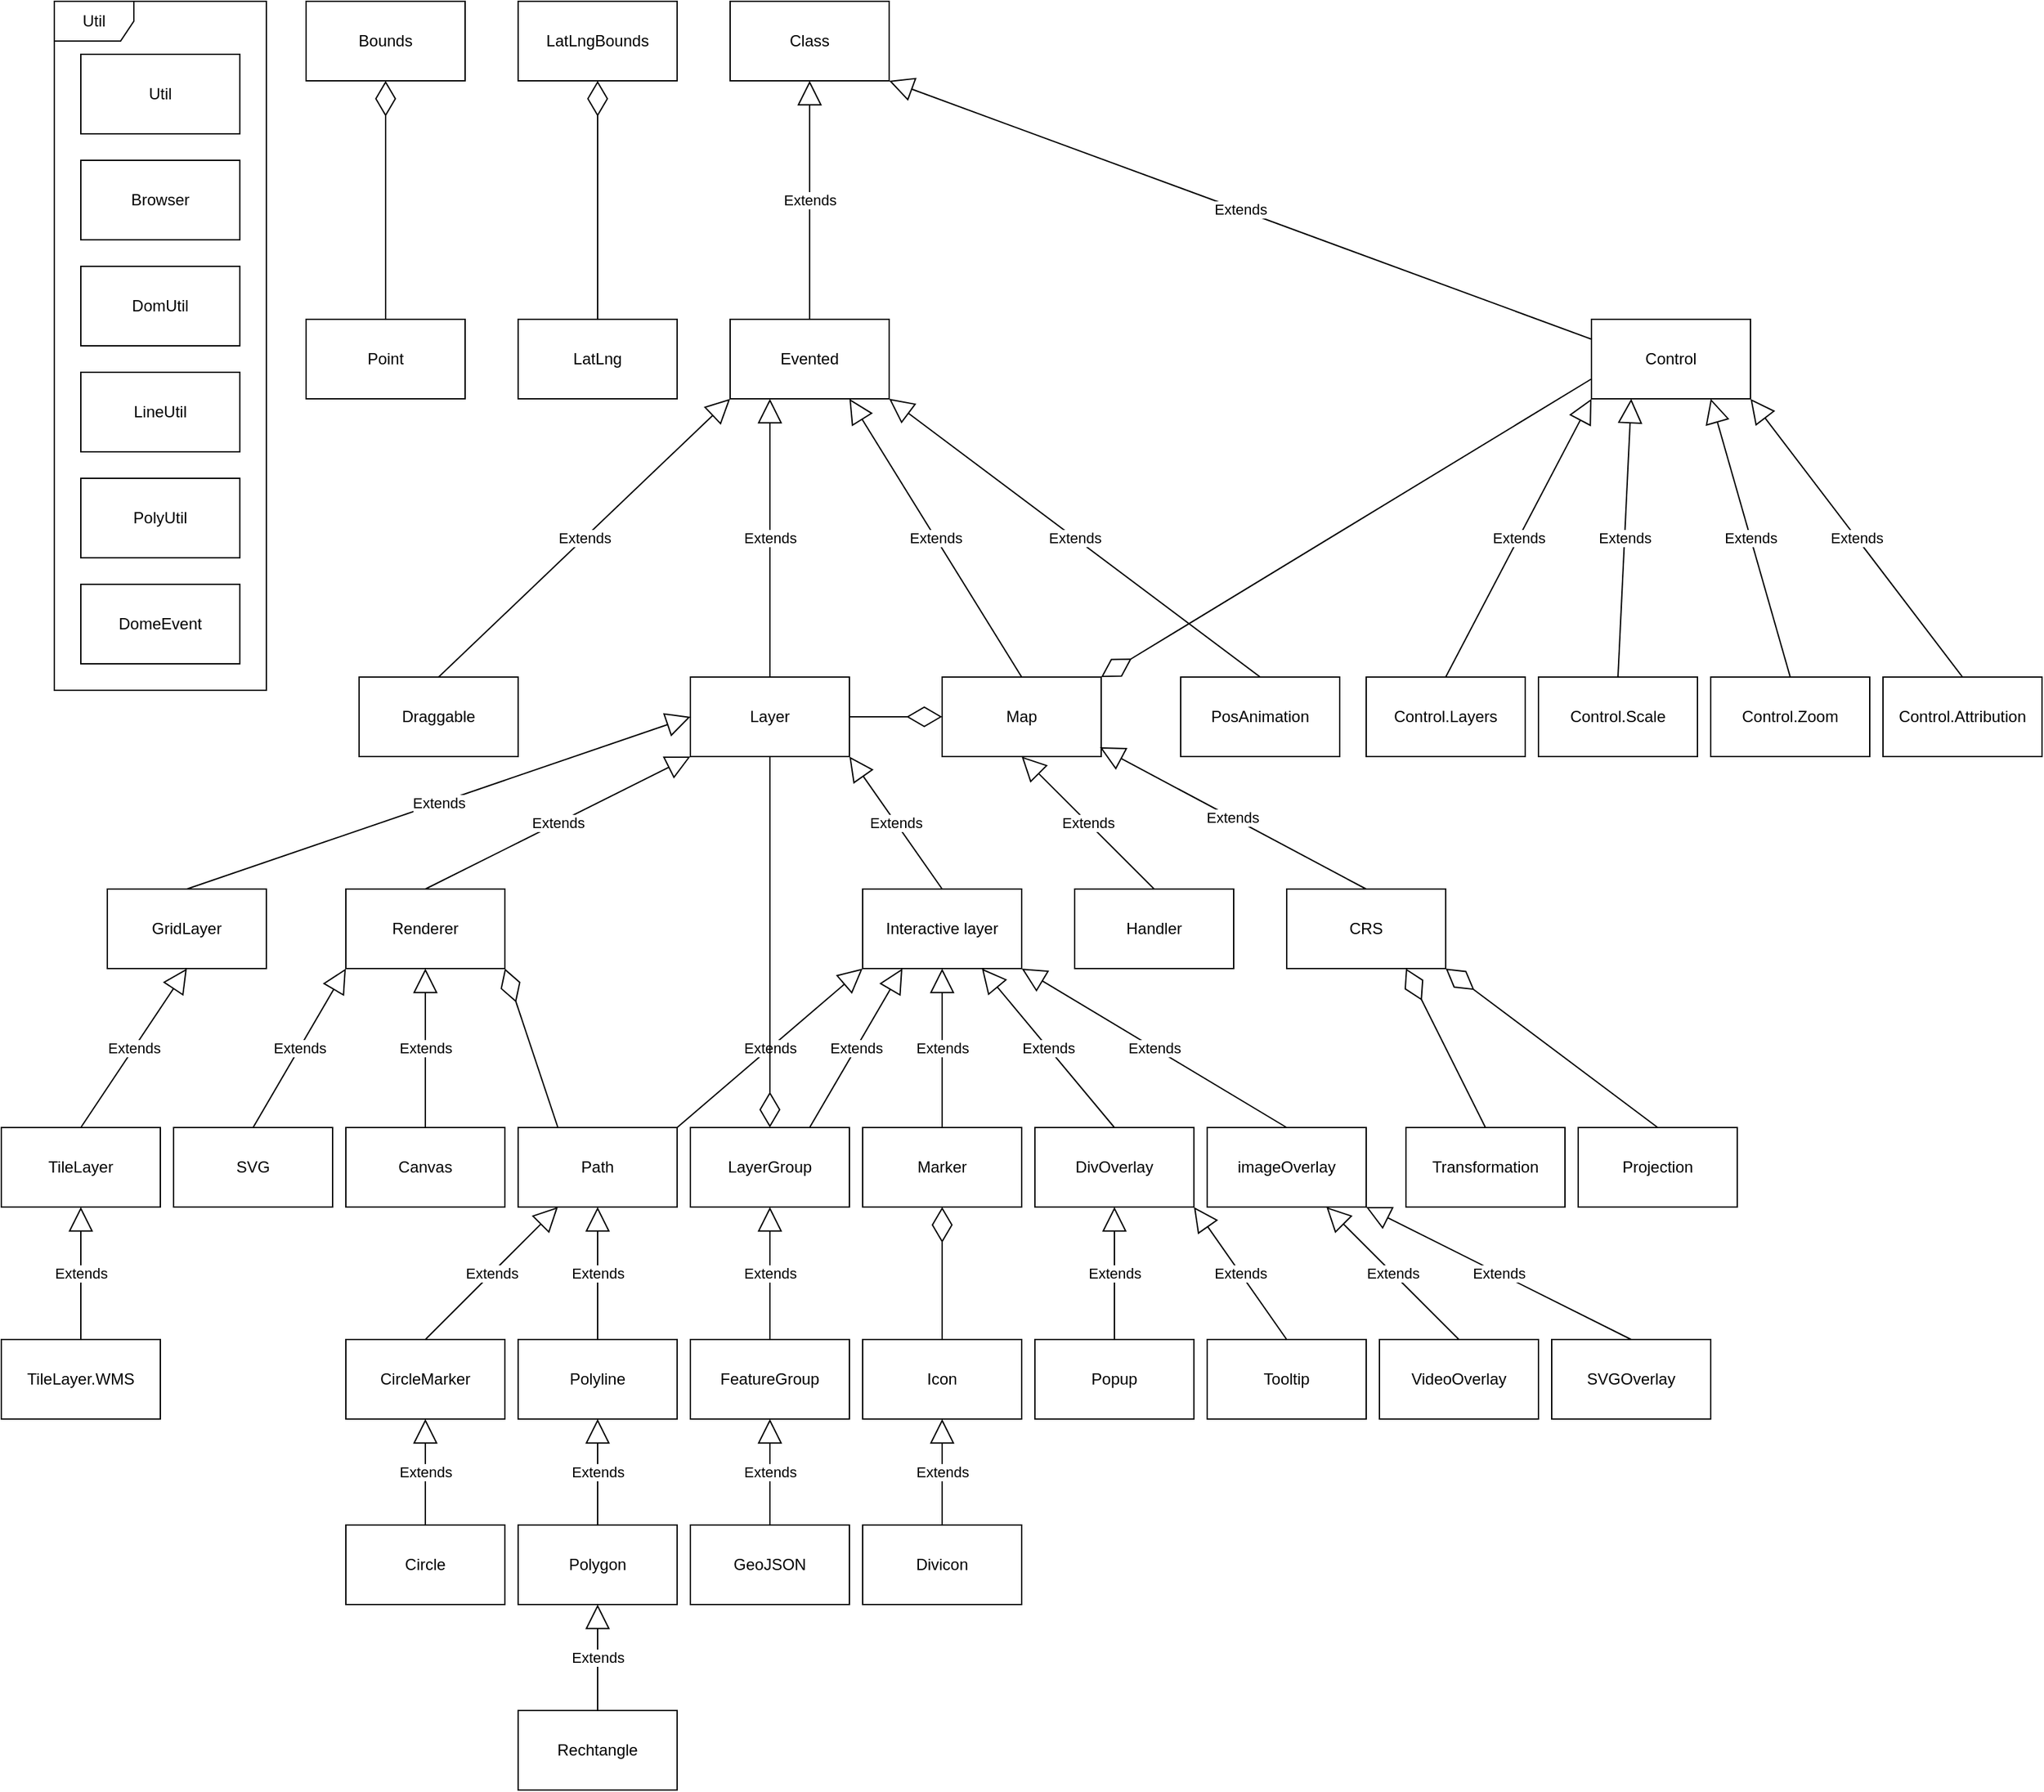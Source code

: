 <mxfile version="20.1.1"><diagram name="Page-1" id="c4acf3e9-155e-7222-9cf6-157b1a14988f"><mxGraphModel dx="2528" dy="939" grid="1" gridSize="10" guides="1" tooltips="1" connect="1" arrows="1" fold="1" page="1" pageScale="1" pageWidth="850" pageHeight="1100" background="none" math="0" shadow="0"><root><mxCell id="0"/><mxCell id="1" parent="0"/><mxCell id="VmAekITKiQ3TsotW-eY0-1" value="Class" style="rounded=0;whiteSpace=wrap;html=1;" vertex="1" parent="1"><mxGeometry x="100" y="160" width="120" height="60" as="geometry"/></mxCell><mxCell id="VmAekITKiQ3TsotW-eY0-2" value="Evented" style="rounded=0;whiteSpace=wrap;html=1;" vertex="1" parent="1"><mxGeometry x="100" y="400" width="120" height="60" as="geometry"/></mxCell><mxCell id="VmAekITKiQ3TsotW-eY0-3" value="Extends" style="endArrow=block;endSize=16;endFill=0;html=1;rounded=0;entryX=0.5;entryY=1;entryDx=0;entryDy=0;exitX=0.5;exitY=0;exitDx=0;exitDy=0;" edge="1" parent="1" source="VmAekITKiQ3TsotW-eY0-2" target="VmAekITKiQ3TsotW-eY0-1"><mxGeometry width="160" relative="1" as="geometry"><mxPoint x="250" y="380" as="sourcePoint"/><mxPoint x="410" y="380" as="targetPoint"/></mxGeometry></mxCell><mxCell id="VmAekITKiQ3TsotW-eY0-5" value="Control" style="rounded=0;whiteSpace=wrap;html=1;" vertex="1" parent="1"><mxGeometry x="750" y="400" width="120" height="60" as="geometry"/></mxCell><mxCell id="VmAekITKiQ3TsotW-eY0-6" value="Extends" style="endArrow=block;endSize=16;endFill=0;html=1;rounded=0;entryX=1;entryY=1;entryDx=0;entryDy=0;exitX=0;exitY=0.25;exitDx=0;exitDy=0;" edge="1" parent="1" source="VmAekITKiQ3TsotW-eY0-5" target="VmAekITKiQ3TsotW-eY0-1"><mxGeometry width="160" relative="1" as="geometry"><mxPoint x="630" y="390" as="sourcePoint"/><mxPoint x="750" y="230" as="targetPoint"/></mxGeometry></mxCell><mxCell id="VmAekITKiQ3TsotW-eY0-7" value="Draggable" style="rounded=0;whiteSpace=wrap;html=1;" vertex="1" parent="1"><mxGeometry x="-180" y="670" width="120" height="60" as="geometry"/></mxCell><mxCell id="VmAekITKiQ3TsotW-eY0-8" value="Extends" style="endArrow=block;endSize=16;endFill=0;html=1;rounded=0;entryX=0;entryY=1;entryDx=0;entryDy=0;exitX=0.5;exitY=0;exitDx=0;exitDy=0;" edge="1" parent="1" source="VmAekITKiQ3TsotW-eY0-7" target="VmAekITKiQ3TsotW-eY0-2"><mxGeometry width="160" relative="1" as="geometry"><mxPoint x="-80" y="510" as="sourcePoint"/><mxPoint x="80" y="330" as="targetPoint"/></mxGeometry></mxCell><mxCell id="VmAekITKiQ3TsotW-eY0-10" value="Layer" style="rounded=0;whiteSpace=wrap;html=1;" vertex="1" parent="1"><mxGeometry x="70" y="670" width="120" height="60" as="geometry"/></mxCell><mxCell id="VmAekITKiQ3TsotW-eY0-11" value="Extends" style="endArrow=block;endSize=16;endFill=0;html=1;rounded=0;entryX=0.25;entryY=1;entryDx=0;entryDy=0;exitX=0.5;exitY=0;exitDx=0;exitDy=0;" edge="1" parent="1" source="VmAekITKiQ3TsotW-eY0-10" target="VmAekITKiQ3TsotW-eY0-2"><mxGeometry width="160" relative="1" as="geometry"><mxPoint x="10" y="600" as="sourcePoint"/><mxPoint x="140" y="550" as="targetPoint"/></mxGeometry></mxCell><mxCell id="VmAekITKiQ3TsotW-eY0-12" value="Map" style="rounded=0;whiteSpace=wrap;html=1;" vertex="1" parent="1"><mxGeometry x="260" y="670" width="120" height="60" as="geometry"/></mxCell><mxCell id="VmAekITKiQ3TsotW-eY0-13" value="Extends" style="endArrow=block;endSize=16;endFill=0;html=1;rounded=0;entryX=0.75;entryY=1;entryDx=0;entryDy=0;exitX=0.5;exitY=0;exitDx=0;exitDy=0;" edge="1" parent="1" source="VmAekITKiQ3TsotW-eY0-12" target="VmAekITKiQ3TsotW-eY0-2"><mxGeometry width="160" relative="1" as="geometry"><mxPoint x="160" y="600" as="sourcePoint"/><mxPoint x="390" y="550" as="targetPoint"/></mxGeometry></mxCell><mxCell id="VmAekITKiQ3TsotW-eY0-14" value="PosAnimation" style="rounded=0;whiteSpace=wrap;html=1;" vertex="1" parent="1"><mxGeometry x="440" y="670" width="120" height="60" as="geometry"/></mxCell><mxCell id="VmAekITKiQ3TsotW-eY0-15" value="Extends" style="endArrow=block;endSize=16;endFill=0;html=1;rounded=0;entryX=1;entryY=1;entryDx=0;entryDy=0;exitX=0.5;exitY=0;exitDx=0;exitDy=0;" edge="1" parent="1" source="VmAekITKiQ3TsotW-eY0-14" target="VmAekITKiQ3TsotW-eY0-2"><mxGeometry width="160" relative="1" as="geometry"><mxPoint x="310" y="600" as="sourcePoint"/><mxPoint x="540" y="550" as="targetPoint"/></mxGeometry></mxCell><mxCell id="VmAekITKiQ3TsotW-eY0-16" value="" style="endArrow=diamondThin;endFill=0;endSize=24;html=1;rounded=0;exitX=0;exitY=0.75;exitDx=0;exitDy=0;entryX=1;entryY=0;entryDx=0;entryDy=0;" edge="1" parent="1" source="VmAekITKiQ3TsotW-eY0-5" target="VmAekITKiQ3TsotW-eY0-12"><mxGeometry width="160" relative="1" as="geometry"><mxPoint x="360" y="420" as="sourcePoint"/><mxPoint x="520" y="420" as="targetPoint"/></mxGeometry></mxCell><mxCell id="VmAekITKiQ3TsotW-eY0-17" value="" style="endArrow=diamondThin;endFill=0;endSize=24;html=1;rounded=0;exitX=1;exitY=0.5;exitDx=0;exitDy=0;entryX=0;entryY=0.5;entryDx=0;entryDy=0;" edge="1" parent="1" source="VmAekITKiQ3TsotW-eY0-10" target="VmAekITKiQ3TsotW-eY0-12"><mxGeometry width="160" relative="1" as="geometry"><mxPoint x="475" y="790" as="sourcePoint"/><mxPoint x="185" y="790" as="targetPoint"/></mxGeometry></mxCell><mxCell id="VmAekITKiQ3TsotW-eY0-18" value="Handler" style="rounded=0;whiteSpace=wrap;html=1;" vertex="1" parent="1"><mxGeometry x="360" y="830" width="120" height="60" as="geometry"/></mxCell><mxCell id="VmAekITKiQ3TsotW-eY0-19" value="Extends" style="endArrow=block;endSize=16;endFill=0;html=1;rounded=0;entryX=0.5;entryY=1;entryDx=0;entryDy=0;exitX=0.5;exitY=0;exitDx=0;exitDy=0;" edge="1" parent="1" source="VmAekITKiQ3TsotW-eY0-18" target="VmAekITKiQ3TsotW-eY0-12"><mxGeometry width="160" relative="1" as="geometry"><mxPoint x="55" y="780" as="sourcePoint"/><mxPoint x="135" y="640" as="targetPoint"/></mxGeometry></mxCell><mxCell id="VmAekITKiQ3TsotW-eY0-20" value="CRS" style="rounded=0;whiteSpace=wrap;html=1;" vertex="1" parent="1"><mxGeometry x="520" y="830" width="120" height="60" as="geometry"/></mxCell><mxCell id="VmAekITKiQ3TsotW-eY0-21" value="Extends" style="endArrow=block;endSize=16;endFill=0;html=1;rounded=0;entryX=0.992;entryY=0.883;entryDx=0;entryDy=0;exitX=0.5;exitY=0;exitDx=0;exitDy=0;entryPerimeter=0;" edge="1" parent="1" source="VmAekITKiQ3TsotW-eY0-20" target="VmAekITKiQ3TsotW-eY0-12"><mxGeometry width="160" relative="1" as="geometry"><mxPoint x="240" y="780" as="sourcePoint"/><mxPoint x="340" y="640" as="targetPoint"/></mxGeometry></mxCell><mxCell id="VmAekITKiQ3TsotW-eY0-22" value="Projection" style="rounded=0;whiteSpace=wrap;html=1;" vertex="1" parent="1"><mxGeometry x="740" y="1010" width="120" height="60" as="geometry"/></mxCell><mxCell id="VmAekITKiQ3TsotW-eY0-23" value="Transformation" style="rounded=0;whiteSpace=wrap;html=1;" vertex="1" parent="1"><mxGeometry x="610" y="1010" width="120" height="60" as="geometry"/></mxCell><mxCell id="VmAekITKiQ3TsotW-eY0-24" value="" style="endArrow=diamondThin;endFill=0;endSize=24;html=1;rounded=0;exitX=0.5;exitY=0;exitDx=0;exitDy=0;entryX=0.75;entryY=1;entryDx=0;entryDy=0;" edge="1" parent="1" source="VmAekITKiQ3TsotW-eY0-23" target="VmAekITKiQ3TsotW-eY0-20"><mxGeometry width="160" relative="1" as="geometry"><mxPoint x="340" y="950" as="sourcePoint"/><mxPoint x="400" y="950" as="targetPoint"/></mxGeometry></mxCell><mxCell id="VmAekITKiQ3TsotW-eY0-25" value="" style="endArrow=diamondThin;endFill=0;endSize=24;html=1;rounded=0;exitX=0.5;exitY=0;exitDx=0;exitDy=0;entryX=1;entryY=1;entryDx=0;entryDy=0;" edge="1" parent="1" source="VmAekITKiQ3TsotW-eY0-22" target="VmAekITKiQ3TsotW-eY0-20"><mxGeometry width="160" relative="1" as="geometry"><mxPoint x="500" y="970" as="sourcePoint"/><mxPoint x="560" y="970" as="targetPoint"/></mxGeometry></mxCell><mxCell id="VmAekITKiQ3TsotW-eY0-26" value="Renderer" style="rounded=0;whiteSpace=wrap;html=1;" vertex="1" parent="1"><mxGeometry x="-190" y="830" width="120" height="60" as="geometry"/></mxCell><mxCell id="VmAekITKiQ3TsotW-eY0-27" value="Extends" style="endArrow=block;endSize=16;endFill=0;html=1;rounded=0;entryX=0;entryY=1;entryDx=0;entryDy=0;exitX=0.5;exitY=0;exitDx=0;exitDy=0;" edge="1" parent="1" source="VmAekITKiQ3TsotW-eY0-26" target="VmAekITKiQ3TsotW-eY0-10"><mxGeometry width="160" relative="1" as="geometry"><mxPoint x="65" y="790" as="sourcePoint"/><mxPoint x="310" y="740" as="targetPoint"/></mxGeometry></mxCell><mxCell id="VmAekITKiQ3TsotW-eY0-28" value="GridLayer" style="rounded=0;whiteSpace=wrap;html=1;" vertex="1" parent="1"><mxGeometry x="-370" y="830" width="120" height="60" as="geometry"/></mxCell><mxCell id="VmAekITKiQ3TsotW-eY0-29" value="Extends" style="endArrow=block;endSize=16;endFill=0;html=1;rounded=0;entryX=0;entryY=0.5;entryDx=0;entryDy=0;exitX=0.5;exitY=0;exitDx=0;exitDy=0;" edge="1" source="VmAekITKiQ3TsotW-eY0-28" parent="1" target="VmAekITKiQ3TsotW-eY0-10"><mxGeometry width="160" relative="1" as="geometry"><mxPoint x="-290" y="760" as="sourcePoint"/><mxPoint x="-45" y="710" as="targetPoint"/></mxGeometry></mxCell><mxCell id="VmAekITKiQ3TsotW-eY0-30" value="Interactive layer" style="rounded=0;whiteSpace=wrap;html=1;" vertex="1" parent="1"><mxGeometry x="200" y="830" width="120" height="60" as="geometry"/></mxCell><mxCell id="VmAekITKiQ3TsotW-eY0-31" value="Extends" style="endArrow=block;endSize=16;endFill=0;html=1;rounded=0;entryX=1;entryY=1;entryDx=0;entryDy=0;exitX=0.5;exitY=0;exitDx=0;exitDy=0;" edge="1" parent="1" source="VmAekITKiQ3TsotW-eY0-30" target="VmAekITKiQ3TsotW-eY0-10"><mxGeometry width="160" relative="1" as="geometry"><mxPoint x="-80" y="780" as="sourcePoint"/><mxPoint x="165" y="730" as="targetPoint"/></mxGeometry></mxCell><mxCell id="VmAekITKiQ3TsotW-eY0-32" value="LayerGroup" style="rounded=0;whiteSpace=wrap;html=1;" vertex="1" parent="1"><mxGeometry x="70" y="1010" width="120" height="60" as="geometry"/></mxCell><mxCell id="VmAekITKiQ3TsotW-eY0-33" value="Extends" style="endArrow=block;endSize=16;endFill=0;html=1;rounded=0;entryX=0.25;entryY=1;entryDx=0;entryDy=0;exitX=0.75;exitY=0;exitDx=0;exitDy=0;" edge="1" parent="1" source="VmAekITKiQ3TsotW-eY0-32" target="VmAekITKiQ3TsotW-eY0-30"><mxGeometry width="160" relative="1" as="geometry"><mxPoint x="-60" y="1040" as="sourcePoint"/><mxPoint x="-60" y="920" as="targetPoint"/></mxGeometry></mxCell><mxCell id="VmAekITKiQ3TsotW-eY0-34" value="SVG" style="rounded=0;whiteSpace=wrap;html=1;" vertex="1" parent="1"><mxGeometry x="-320" y="1010" width="120" height="60" as="geometry"/></mxCell><mxCell id="VmAekITKiQ3TsotW-eY0-35" value="Extends" style="endArrow=block;endSize=16;endFill=0;html=1;rounded=0;entryX=0;entryY=1;entryDx=0;entryDy=0;exitX=0.5;exitY=0;exitDx=0;exitDy=0;" edge="1" parent="1" source="VmAekITKiQ3TsotW-eY0-34" target="VmAekITKiQ3TsotW-eY0-26"><mxGeometry width="160" relative="1" as="geometry"><mxPoint x="-105" y="980" as="sourcePoint"/><mxPoint x="-110" y="920" as="targetPoint"/></mxGeometry></mxCell><mxCell id="VmAekITKiQ3TsotW-eY0-36" value="Canvas" style="rounded=0;whiteSpace=wrap;html=1;" vertex="1" parent="1"><mxGeometry x="-190" y="1010" width="120" height="60" as="geometry"/></mxCell><mxCell id="VmAekITKiQ3TsotW-eY0-37" value="Extends" style="endArrow=block;endSize=16;endFill=0;html=1;rounded=0;entryX=0.5;entryY=1;entryDx=0;entryDy=0;exitX=0.5;exitY=0;exitDx=0;exitDy=0;" edge="1" parent="1" source="VmAekITKiQ3TsotW-eY0-36" target="VmAekITKiQ3TsotW-eY0-26"><mxGeometry width="160" relative="1" as="geometry"><mxPoint x="45" y="980" as="sourcePoint"/><mxPoint x="40" y="920" as="targetPoint"/></mxGeometry></mxCell><mxCell id="VmAekITKiQ3TsotW-eY0-38" value="Path" style="rounded=0;whiteSpace=wrap;html=1;" vertex="1" parent="1"><mxGeometry x="-60" y="1010" width="120" height="60" as="geometry"/></mxCell><mxCell id="VmAekITKiQ3TsotW-eY0-39" value="Extends" style="endArrow=block;endSize=16;endFill=0;html=1;rounded=0;entryX=0;entryY=1;entryDx=0;entryDy=0;exitX=1;exitY=0;exitDx=0;exitDy=0;" edge="1" parent="1" source="VmAekITKiQ3TsotW-eY0-38" target="VmAekITKiQ3TsotW-eY0-30"><mxGeometry width="160" relative="1" as="geometry"><mxPoint x="145" y="1220" as="sourcePoint"/><mxPoint x="140" y="1160" as="targetPoint"/></mxGeometry></mxCell><mxCell id="VmAekITKiQ3TsotW-eY0-44" value="FeatureGroup" style="rounded=0;whiteSpace=wrap;html=1;" vertex="1" parent="1"><mxGeometry x="70" y="1170" width="120" height="60" as="geometry"/></mxCell><mxCell id="VmAekITKiQ3TsotW-eY0-45" value="Extends" style="endArrow=block;endSize=16;endFill=0;html=1;rounded=0;entryX=0.5;entryY=1;entryDx=0;entryDy=0;exitX=0.5;exitY=0;exitDx=0;exitDy=0;" edge="1" parent="1" source="VmAekITKiQ3TsotW-eY0-44" target="VmAekITKiQ3TsotW-eY0-32"><mxGeometry width="160" relative="1" as="geometry"><mxPoint x="-60" y="1210" as="sourcePoint"/><mxPoint x="120" y="1080" as="targetPoint"/></mxGeometry></mxCell><mxCell id="VmAekITKiQ3TsotW-eY0-46" value="GeoJSON" style="rounded=0;whiteSpace=wrap;html=1;" vertex="1" parent="1"><mxGeometry x="70" y="1310" width="120" height="60" as="geometry"/></mxCell><mxCell id="VmAekITKiQ3TsotW-eY0-47" value="Extends" style="endArrow=block;endSize=16;endFill=0;html=1;rounded=0;entryX=0.5;entryY=1;entryDx=0;entryDy=0;exitX=0.5;exitY=0;exitDx=0;exitDy=0;" edge="1" parent="1" source="VmAekITKiQ3TsotW-eY0-46" target="VmAekITKiQ3TsotW-eY0-44"><mxGeometry width="160" relative="1" as="geometry"><mxPoint x="-60" y="1380" as="sourcePoint"/><mxPoint x="120" y="1250" as="targetPoint"/></mxGeometry></mxCell><mxCell id="VmAekITKiQ3TsotW-eY0-48" value="Polyline" style="rounded=0;whiteSpace=wrap;html=1;" vertex="1" parent="1"><mxGeometry x="-60" y="1170" width="120" height="60" as="geometry"/></mxCell><mxCell id="VmAekITKiQ3TsotW-eY0-49" value="Extends" style="endArrow=block;endSize=16;endFill=0;html=1;rounded=0;entryX=0.5;entryY=1;entryDx=0;entryDy=0;exitX=0.5;exitY=0;exitDx=0;exitDy=0;" edge="1" parent="1" source="VmAekITKiQ3TsotW-eY0-48" target="VmAekITKiQ3TsotW-eY0-38"><mxGeometry width="160" relative="1" as="geometry"><mxPoint x="-210" y="1210" as="sourcePoint"/><mxPoint x="-30" y="1080" as="targetPoint"/></mxGeometry></mxCell><mxCell id="VmAekITKiQ3TsotW-eY0-50" value="Polygon" style="rounded=0;whiteSpace=wrap;html=1;" vertex="1" parent="1"><mxGeometry x="-60" y="1310" width="120" height="60" as="geometry"/></mxCell><mxCell id="VmAekITKiQ3TsotW-eY0-51" value="Extends" style="endArrow=block;endSize=16;endFill=0;html=1;rounded=0;entryX=0.5;entryY=1;entryDx=0;entryDy=0;exitX=0.5;exitY=0;exitDx=0;exitDy=0;" edge="1" parent="1" source="VmAekITKiQ3TsotW-eY0-50" target="VmAekITKiQ3TsotW-eY0-48"><mxGeometry width="160" relative="1" as="geometry"><mxPoint x="-210" y="1380" as="sourcePoint"/><mxPoint x="-30" y="1250" as="targetPoint"/></mxGeometry></mxCell><mxCell id="VmAekITKiQ3TsotW-eY0-52" value="CircleMarker" style="rounded=0;whiteSpace=wrap;html=1;" vertex="1" parent="1"><mxGeometry x="-190" y="1170" width="120" height="60" as="geometry"/></mxCell><mxCell id="VmAekITKiQ3TsotW-eY0-53" value="Extends" style="endArrow=block;endSize=16;endFill=0;html=1;rounded=0;entryX=0.25;entryY=1;entryDx=0;entryDy=0;exitX=0.5;exitY=0;exitDx=0;exitDy=0;" edge="1" parent="1" source="VmAekITKiQ3TsotW-eY0-52" target="VmAekITKiQ3TsotW-eY0-38"><mxGeometry width="160" relative="1" as="geometry"><mxPoint x="-350" y="1210" as="sourcePoint"/><mxPoint x="-170" y="1080" as="targetPoint"/></mxGeometry></mxCell><mxCell id="VmAekITKiQ3TsotW-eY0-54" value="Circle" style="rounded=0;whiteSpace=wrap;html=1;" vertex="1" parent="1"><mxGeometry x="-190" y="1310" width="120" height="60" as="geometry"/></mxCell><mxCell id="VmAekITKiQ3TsotW-eY0-55" value="Extends" style="endArrow=block;endSize=16;endFill=0;html=1;rounded=0;entryX=0.5;entryY=1;entryDx=0;entryDy=0;exitX=0.5;exitY=0;exitDx=0;exitDy=0;" edge="1" parent="1" source="VmAekITKiQ3TsotW-eY0-54" target="VmAekITKiQ3TsotW-eY0-52"><mxGeometry width="160" relative="1" as="geometry"><mxPoint x="-350" y="1380" as="sourcePoint"/><mxPoint x="-170" y="1250" as="targetPoint"/></mxGeometry></mxCell><mxCell id="VmAekITKiQ3TsotW-eY0-56" value="TileLayer" style="rounded=0;whiteSpace=wrap;html=1;" vertex="1" parent="1"><mxGeometry x="-450" y="1010" width="120" height="60" as="geometry"/></mxCell><mxCell id="VmAekITKiQ3TsotW-eY0-57" value="Extends" style="endArrow=block;endSize=16;endFill=0;html=1;rounded=0;entryX=0.5;entryY=1;entryDx=0;entryDy=0;exitX=0.5;exitY=0;exitDx=0;exitDy=0;" edge="1" parent="1" source="VmAekITKiQ3TsotW-eY0-56" target="VmAekITKiQ3TsotW-eY0-28"><mxGeometry width="160" relative="1" as="geometry"><mxPoint x="-630" y="1040" as="sourcePoint"/><mxPoint x="-450" y="910" as="targetPoint"/></mxGeometry></mxCell><mxCell id="VmAekITKiQ3TsotW-eY0-58" value="TileLayer.WMS" style="rounded=0;whiteSpace=wrap;html=1;" vertex="1" parent="1"><mxGeometry x="-450" y="1170" width="120" height="60" as="geometry"/></mxCell><mxCell id="VmAekITKiQ3TsotW-eY0-59" value="Extends" style="endArrow=block;endSize=16;endFill=0;html=1;rounded=0;exitX=0.5;exitY=0;exitDx=0;exitDy=0;" edge="1" parent="1" source="VmAekITKiQ3TsotW-eY0-58" target="VmAekITKiQ3TsotW-eY0-56"><mxGeometry width="160" relative="1" as="geometry"><mxPoint x="-630" y="1210" as="sourcePoint"/><mxPoint x="-450" y="1080" as="targetPoint"/></mxGeometry></mxCell><mxCell id="VmAekITKiQ3TsotW-eY0-60" value="Rechtangle" style="rounded=0;whiteSpace=wrap;html=1;" vertex="1" parent="1"><mxGeometry x="-60" y="1450" width="120" height="60" as="geometry"/></mxCell><mxCell id="VmAekITKiQ3TsotW-eY0-61" value="Extends" style="endArrow=block;endSize=16;endFill=0;html=1;rounded=0;entryX=0.5;entryY=1;entryDx=0;entryDy=0;exitX=0.5;exitY=0;exitDx=0;exitDy=0;" edge="1" parent="1" source="VmAekITKiQ3TsotW-eY0-60" target="VmAekITKiQ3TsotW-eY0-50"><mxGeometry width="160" relative="1" as="geometry"><mxPoint x="-210" y="1500" as="sourcePoint"/><mxPoint x="-30" y="1370" as="targetPoint"/></mxGeometry></mxCell><mxCell id="VmAekITKiQ3TsotW-eY0-62" value="" style="endArrow=diamondThin;endFill=0;endSize=24;html=1;rounded=0;exitX=0.25;exitY=0;exitDx=0;exitDy=0;entryX=1;entryY=1;entryDx=0;entryDy=0;" edge="1" parent="1" source="VmAekITKiQ3TsotW-eY0-38" target="VmAekITKiQ3TsotW-eY0-26"><mxGeometry width="160" relative="1" as="geometry"><mxPoint x="-80" y="990" as="sourcePoint"/><mxPoint x="-60" y="910" as="targetPoint"/></mxGeometry></mxCell><mxCell id="VmAekITKiQ3TsotW-eY0-63" value="Marker" style="rounded=0;whiteSpace=wrap;html=1;" vertex="1" parent="1"><mxGeometry x="200" y="1010" width="120" height="60" as="geometry"/></mxCell><mxCell id="VmAekITKiQ3TsotW-eY0-64" value="Extends" style="endArrow=block;endSize=16;endFill=0;html=1;rounded=0;entryX=0.5;entryY=1;entryDx=0;entryDy=0;exitX=0.5;exitY=0;exitDx=0;exitDy=0;" edge="1" parent="1" source="VmAekITKiQ3TsotW-eY0-63" target="VmAekITKiQ3TsotW-eY0-30"><mxGeometry width="160" relative="1" as="geometry"><mxPoint x="55" y="1120" as="sourcePoint"/><mxPoint x="300" y="1070" as="targetPoint"/></mxGeometry></mxCell><mxCell id="VmAekITKiQ3TsotW-eY0-65" value="DivOverlay" style="rounded=0;whiteSpace=wrap;html=1;" vertex="1" parent="1"><mxGeometry x="330" y="1010" width="120" height="60" as="geometry"/></mxCell><mxCell id="VmAekITKiQ3TsotW-eY0-66" value="Extends" style="endArrow=block;endSize=16;endFill=0;html=1;rounded=0;entryX=0.75;entryY=1;entryDx=0;entryDy=0;exitX=0.5;exitY=0;exitDx=0;exitDy=0;" edge="1" parent="1" source="VmAekITKiQ3TsotW-eY0-65" target="VmAekITKiQ3TsotW-eY0-30"><mxGeometry width="160" relative="1" as="geometry"><mxPoint x="240" y="1120" as="sourcePoint"/><mxPoint x="360" y="1070" as="targetPoint"/></mxGeometry></mxCell><mxCell id="VmAekITKiQ3TsotW-eY0-70" value="Icon" style="rounded=0;whiteSpace=wrap;html=1;" vertex="1" parent="1"><mxGeometry x="200" y="1170" width="120" height="60" as="geometry"/></mxCell><mxCell id="VmAekITKiQ3TsotW-eY0-72" value="Divicon" style="rounded=0;whiteSpace=wrap;html=1;" vertex="1" parent="1"><mxGeometry x="200" y="1310" width="120" height="60" as="geometry"/></mxCell><mxCell id="VmAekITKiQ3TsotW-eY0-73" value="Extends" style="endArrow=block;endSize=16;endFill=0;html=1;rounded=0;entryX=0.5;entryY=1;entryDx=0;entryDy=0;exitX=0.5;exitY=0;exitDx=0;exitDy=0;" edge="1" parent="1" source="VmAekITKiQ3TsotW-eY0-72" target="VmAekITKiQ3TsotW-eY0-70"><mxGeometry width="160" relative="1" as="geometry"><mxPoint x="80" y="1380" as="sourcePoint"/><mxPoint x="260" y="1250" as="targetPoint"/></mxGeometry></mxCell><mxCell id="VmAekITKiQ3TsotW-eY0-74" value="" style="endArrow=diamondThin;endFill=0;endSize=24;html=1;rounded=0;exitX=0.5;exitY=0;exitDx=0;exitDy=0;entryX=0.5;entryY=1;entryDx=0;entryDy=0;" edge="1" parent="1" source="VmAekITKiQ3TsotW-eY0-70" target="VmAekITKiQ3TsotW-eY0-63"><mxGeometry width="160" relative="1" as="geometry"><mxPoint x="280" y="1200" as="sourcePoint"/><mxPoint x="290" y="1090" as="targetPoint"/></mxGeometry></mxCell><mxCell id="VmAekITKiQ3TsotW-eY0-75" value="imageOverlay" style="rounded=0;whiteSpace=wrap;html=1;" vertex="1" parent="1"><mxGeometry x="460" y="1010" width="120" height="60" as="geometry"/></mxCell><mxCell id="VmAekITKiQ3TsotW-eY0-76" value="Extends" style="endArrow=block;endSize=16;endFill=0;html=1;rounded=0;entryX=1;entryY=1;entryDx=0;entryDy=0;exitX=0.5;exitY=0;exitDx=0;exitDy=0;" edge="1" parent="1" source="VmAekITKiQ3TsotW-eY0-75" target="VmAekITKiQ3TsotW-eY0-30"><mxGeometry width="160" relative="1" as="geometry"><mxPoint x="560" y="1000" as="sourcePoint"/><mxPoint x="340" y="890" as="targetPoint"/></mxGeometry></mxCell><mxCell id="VmAekITKiQ3TsotW-eY0-77" value="Popup" style="rounded=0;whiteSpace=wrap;html=1;" vertex="1" parent="1"><mxGeometry x="330" y="1170" width="120" height="60" as="geometry"/></mxCell><mxCell id="VmAekITKiQ3TsotW-eY0-78" value="Extends" style="endArrow=block;endSize=16;endFill=0;html=1;rounded=0;entryX=0.5;entryY=1;entryDx=0;entryDy=0;exitX=0.5;exitY=0;exitDx=0;exitDy=0;" edge="1" parent="1" source="VmAekITKiQ3TsotW-eY0-77" target="VmAekITKiQ3TsotW-eY0-65"><mxGeometry width="160" relative="1" as="geometry"><mxPoint x="605" y="1150" as="sourcePoint"/><mxPoint x="560" y="1080" as="targetPoint"/></mxGeometry></mxCell><mxCell id="VmAekITKiQ3TsotW-eY0-79" value="Tooltip" style="rounded=0;whiteSpace=wrap;html=1;" vertex="1" parent="1"><mxGeometry x="460" y="1170" width="120" height="60" as="geometry"/></mxCell><mxCell id="VmAekITKiQ3TsotW-eY0-80" value="Extends" style="endArrow=block;endSize=16;endFill=0;html=1;rounded=0;entryX=1;entryY=1;entryDx=0;entryDy=0;exitX=0.5;exitY=0;exitDx=0;exitDy=0;" edge="1" parent="1" source="VmAekITKiQ3TsotW-eY0-79" target="VmAekITKiQ3TsotW-eY0-65"><mxGeometry width="160" relative="1" as="geometry"><mxPoint x="755" y="1150" as="sourcePoint"/><mxPoint x="620" y="1080" as="targetPoint"/></mxGeometry></mxCell><mxCell id="VmAekITKiQ3TsotW-eY0-81" value="VideoOverlay" style="rounded=0;whiteSpace=wrap;html=1;" vertex="1" parent="1"><mxGeometry x="590" y="1170" width="120" height="60" as="geometry"/></mxCell><mxCell id="VmAekITKiQ3TsotW-eY0-82" value="Extends" style="endArrow=block;endSize=16;endFill=0;html=1;rounded=0;entryX=0.75;entryY=1;entryDx=0;entryDy=0;exitX=0.5;exitY=0;exitDx=0;exitDy=0;" edge="1" parent="1" source="VmAekITKiQ3TsotW-eY0-81" target="VmAekITKiQ3TsotW-eY0-75"><mxGeometry width="160" relative="1" as="geometry"><mxPoint x="885" y="1150" as="sourcePoint"/><mxPoint x="680" y="1080" as="targetPoint"/></mxGeometry></mxCell><mxCell id="VmAekITKiQ3TsotW-eY0-83" value="SVGOverlay" style="rounded=0;whiteSpace=wrap;html=1;" vertex="1" parent="1"><mxGeometry x="720" y="1170" width="120" height="60" as="geometry"/></mxCell><mxCell id="VmAekITKiQ3TsotW-eY0-84" value="Extends" style="endArrow=block;endSize=16;endFill=0;html=1;rounded=0;entryX=1;entryY=1;entryDx=0;entryDy=0;exitX=0.5;exitY=0;exitDx=0;exitDy=0;" edge="1" parent="1" source="VmAekITKiQ3TsotW-eY0-83" target="VmAekITKiQ3TsotW-eY0-75"><mxGeometry width="160" relative="1" as="geometry"><mxPoint x="1035" y="1150" as="sourcePoint"/><mxPoint x="710" y="1080" as="targetPoint"/></mxGeometry></mxCell><mxCell id="VmAekITKiQ3TsotW-eY0-86" value="" style="endArrow=diamondThin;endFill=0;endSize=24;html=1;rounded=0;exitX=0.5;exitY=1;exitDx=0;exitDy=0;entryX=0.5;entryY=0;entryDx=0;entryDy=0;" edge="1" parent="1" source="VmAekITKiQ3TsotW-eY0-10" target="VmAekITKiQ3TsotW-eY0-32"><mxGeometry width="160" relative="1" as="geometry"><mxPoint x="30" y="890" as="sourcePoint"/><mxPoint x="120" y="890" as="targetPoint"/></mxGeometry></mxCell><mxCell id="VmAekITKiQ3TsotW-eY0-87" value="LatLngBounds" style="rounded=0;whiteSpace=wrap;html=1;" vertex="1" parent="1"><mxGeometry x="-60" y="160" width="120" height="60" as="geometry"/></mxCell><mxCell id="VmAekITKiQ3TsotW-eY0-88" value="LatLng" style="rounded=0;whiteSpace=wrap;html=1;" vertex="1" parent="1"><mxGeometry x="-60" y="400" width="120" height="60" as="geometry"/></mxCell><mxCell id="VmAekITKiQ3TsotW-eY0-89" value="" style="endArrow=diamondThin;endFill=0;endSize=24;html=1;rounded=0;exitX=0.5;exitY=0;exitDx=0;exitDy=0;entryX=0.5;entryY=1;entryDx=0;entryDy=0;" edge="1" parent="1" source="VmAekITKiQ3TsotW-eY0-88" target="VmAekITKiQ3TsotW-eY0-87"><mxGeometry width="160" relative="1" as="geometry"><mxPoint x="-20" y="340" as="sourcePoint"/><mxPoint x="-10" y="230" as="targetPoint"/></mxGeometry></mxCell><mxCell id="VmAekITKiQ3TsotW-eY0-90" value="Bounds" style="rounded=0;whiteSpace=wrap;html=1;" vertex="1" parent="1"><mxGeometry x="-220" y="160" width="120" height="60" as="geometry"/></mxCell><mxCell id="VmAekITKiQ3TsotW-eY0-91" value="Point" style="rounded=0;whiteSpace=wrap;html=1;" vertex="1" parent="1"><mxGeometry x="-220" y="400" width="120" height="60" as="geometry"/></mxCell><mxCell id="VmAekITKiQ3TsotW-eY0-92" value="" style="endArrow=diamondThin;endFill=0;endSize=24;html=1;rounded=0;exitX=0.5;exitY=0;exitDx=0;exitDy=0;entryX=0.5;entryY=1;entryDx=0;entryDy=0;" edge="1" parent="1" source="VmAekITKiQ3TsotW-eY0-91" target="VmAekITKiQ3TsotW-eY0-90"><mxGeometry width="160" relative="1" as="geometry"><mxPoint x="-150" y="340" as="sourcePoint"/><mxPoint x="-140" y="230" as="targetPoint"/></mxGeometry></mxCell><mxCell id="VmAekITKiQ3TsotW-eY0-93" value="Util" style="rounded=0;whiteSpace=wrap;html=1;" vertex="1" parent="1"><mxGeometry x="-390" y="200" width="120" height="60" as="geometry"/></mxCell><mxCell id="VmAekITKiQ3TsotW-eY0-94" value="Browser" style="rounded=0;whiteSpace=wrap;html=1;" vertex="1" parent="1"><mxGeometry x="-390" y="280" width="120" height="60" as="geometry"/></mxCell><mxCell id="VmAekITKiQ3TsotW-eY0-95" value="DomUtil" style="rounded=0;whiteSpace=wrap;html=1;" vertex="1" parent="1"><mxGeometry x="-390" y="360" width="120" height="60" as="geometry"/></mxCell><mxCell id="VmAekITKiQ3TsotW-eY0-96" value="Control.Layers" style="rounded=0;whiteSpace=wrap;html=1;" vertex="1" parent="1"><mxGeometry x="580" y="670" width="120" height="60" as="geometry"/></mxCell><mxCell id="VmAekITKiQ3TsotW-eY0-97" value="Extends" style="endArrow=block;endSize=16;endFill=0;html=1;rounded=0;entryX=0;entryY=1;entryDx=0;entryDy=0;exitX=0.5;exitY=0;exitDx=0;exitDy=0;" edge="1" parent="1" source="VmAekITKiQ3TsotW-eY0-96" target="VmAekITKiQ3TsotW-eY0-5"><mxGeometry width="160" relative="1" as="geometry"><mxPoint x="680" y="510" as="sourcePoint"/><mxPoint x="860" y="460" as="targetPoint"/></mxGeometry></mxCell><mxCell id="VmAekITKiQ3TsotW-eY0-98" value="Control.Scale" style="rounded=0;whiteSpace=wrap;html=1;" vertex="1" parent="1"><mxGeometry x="710" y="670" width="120" height="60" as="geometry"/></mxCell><mxCell id="VmAekITKiQ3TsotW-eY0-99" value="Extends" style="endArrow=block;endSize=16;endFill=0;html=1;rounded=0;entryX=0.25;entryY=1;entryDx=0;entryDy=0;exitX=0.5;exitY=0;exitDx=0;exitDy=0;" edge="1" parent="1" source="VmAekITKiQ3TsotW-eY0-98" target="VmAekITKiQ3TsotW-eY0-5"><mxGeometry width="160" relative="1" as="geometry"><mxPoint x="770" y="600" as="sourcePoint"/><mxPoint x="890" y="460" as="targetPoint"/></mxGeometry></mxCell><mxCell id="VmAekITKiQ3TsotW-eY0-100" value="Control.Zoom" style="rounded=0;whiteSpace=wrap;html=1;" vertex="1" parent="1"><mxGeometry x="840" y="670" width="120" height="60" as="geometry"/></mxCell><mxCell id="VmAekITKiQ3TsotW-eY0-101" value="Extends" style="endArrow=block;endSize=16;endFill=0;html=1;rounded=0;entryX=0.75;entryY=1;entryDx=0;entryDy=0;exitX=0.5;exitY=0;exitDx=0;exitDy=0;" edge="1" parent="1" source="VmAekITKiQ3TsotW-eY0-100" target="VmAekITKiQ3TsotW-eY0-5"><mxGeometry width="160" relative="1" as="geometry"><mxPoint x="920" y="600" as="sourcePoint"/><mxPoint x="950" y="460" as="targetPoint"/></mxGeometry></mxCell><mxCell id="VmAekITKiQ3TsotW-eY0-102" value="Control.Attribution" style="rounded=0;whiteSpace=wrap;html=1;" vertex="1" parent="1"><mxGeometry x="970" y="670" width="120" height="60" as="geometry"/></mxCell><mxCell id="VmAekITKiQ3TsotW-eY0-103" value="Extends" style="endArrow=block;endSize=16;endFill=0;html=1;rounded=0;entryX=1;entryY=1;entryDx=0;entryDy=0;exitX=0.5;exitY=0;exitDx=0;exitDy=0;" edge="1" parent="1" source="VmAekITKiQ3TsotW-eY0-102" target="VmAekITKiQ3TsotW-eY0-5"><mxGeometry width="160" relative="1" as="geometry"><mxPoint x="1070" y="600" as="sourcePoint"/><mxPoint x="980" y="460" as="targetPoint"/></mxGeometry></mxCell><mxCell id="VmAekITKiQ3TsotW-eY0-104" value="LineUtil" style="rounded=0;whiteSpace=wrap;html=1;" vertex="1" parent="1"><mxGeometry x="-390" y="440" width="120" height="60" as="geometry"/></mxCell><mxCell id="VmAekITKiQ3TsotW-eY0-105" value="PolyUtil" style="rounded=0;whiteSpace=wrap;html=1;" vertex="1" parent="1"><mxGeometry x="-390" y="520" width="120" height="60" as="geometry"/></mxCell><mxCell id="VmAekITKiQ3TsotW-eY0-106" value="Util" style="shape=umlFrame;whiteSpace=wrap;html=1;" vertex="1" parent="1"><mxGeometry x="-410" y="160" width="160" height="520" as="geometry"/></mxCell><mxCell id="VmAekITKiQ3TsotW-eY0-107" value="DomeEvent" style="rounded=0;whiteSpace=wrap;html=1;" vertex="1" parent="1"><mxGeometry x="-390" y="600" width="120" height="60" as="geometry"/></mxCell></root></mxGraphModel></diagram></mxfile>